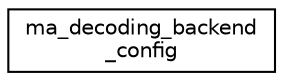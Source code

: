 digraph "Graphical Class Hierarchy"
{
 // LATEX_PDF_SIZE
  edge [fontname="Helvetica",fontsize="10",labelfontname="Helvetica",labelfontsize="10"];
  node [fontname="Helvetica",fontsize="10",shape=record];
  rankdir="LR";
  Node0 [label="ma_decoding_backend\l_config",height=0.2,width=0.4,color="black", fillcolor="white", style="filled",URL="$structma__decoding__backend__config.html",tooltip=" "];
}
